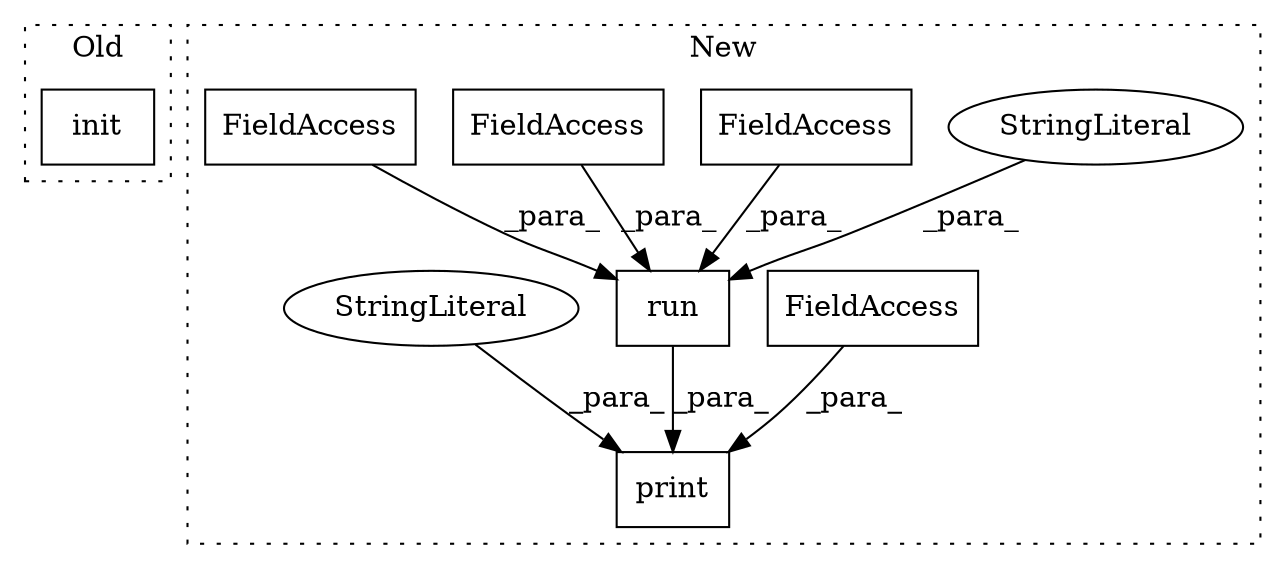 digraph G {
subgraph cluster0 {
1 [label="init" a="32" s="1215" l="6" shape="box"];
label = "Old";
style="dotted";
}
subgraph cluster1 {
2 [label="run" a="32" s="1360,1575" l="4,1" shape="box"];
3 [label="StringLiteral" a="45" s="1392" l="18" shape="ellipse"];
4 [label="print" a="32" s="1584,1646" l="6,1" shape="box"];
5 [label="FieldAccess" a="22" s="1364" l="9" shape="box"];
6 [label="FieldAccess" a="22" s="1411" l="9" shape="box"];
7 [label="FieldAccess" a="22" s="1626" l="8" shape="box"];
8 [label="FieldAccess" a="22" s="1421" l="9" shape="box"];
9 [label="StringLiteral" a="45" s="1590" l="35" shape="ellipse"];
label = "New";
style="dotted";
}
2 -> 4 [label="_para_"];
3 -> 2 [label="_para_"];
5 -> 2 [label="_para_"];
6 -> 2 [label="_para_"];
7 -> 4 [label="_para_"];
8 -> 2 [label="_para_"];
9 -> 4 [label="_para_"];
}
